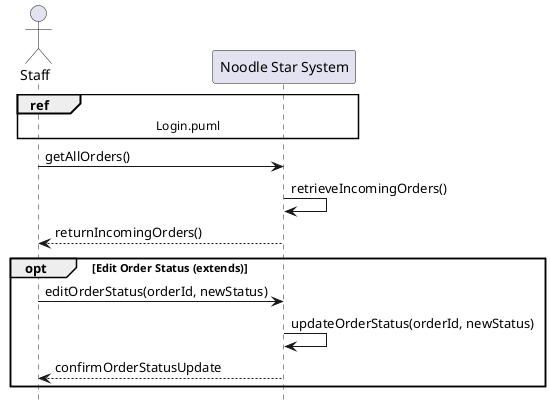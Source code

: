 @startuml
hide footbox
actor Staff
participant "Noodle Star System" as System


ref over Staff, System : Login.puml

Staff -> System: getAllOrders()
System -> System: retrieveIncomingOrders()
System --> Staff: returnIncomingOrders()

opt Edit Order Status (extends)
    Staff -> System: editOrderStatus(orderId, newStatus)
    System -> System: updateOrderStatus(orderId, newStatus)
    System --> Staff: confirmOrderStatusUpdate
end opt

@enduml
